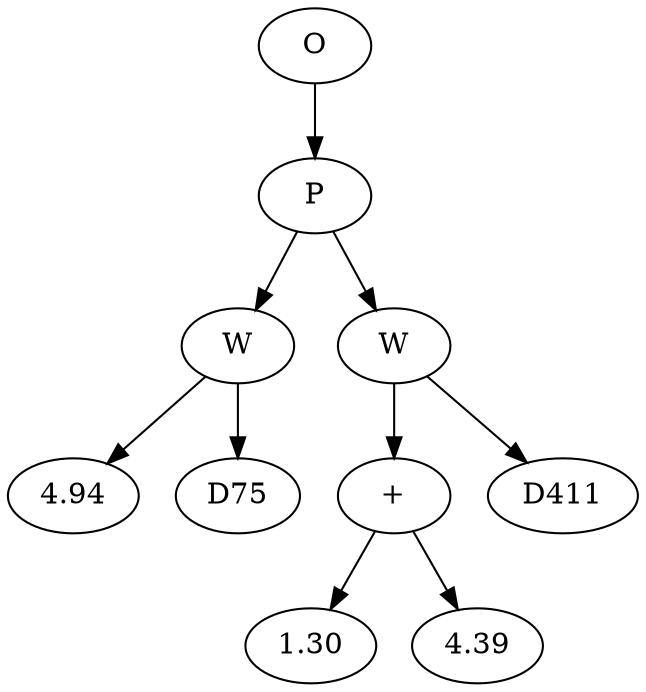 // Tree
digraph {
	15746993 [label=O]
	15746994 [label=P]
	15746993 -> 15746994
	15746995 [label=W]
	15746994 -> 15746995
	15746996 [label=4.94]
	15746995 -> 15746996
	15746997 [label=D75]
	15746995 -> 15746997
	15746998 [label=W]
	15746994 -> 15746998
	15746999 [label="+"]
	15746998 -> 15746999
	15747000 [label=1.30]
	15746999 -> 15747000
	15747001 [label=4.39]
	15746999 -> 15747001
	15747002 [label=D411]
	15746998 -> 15747002
}

